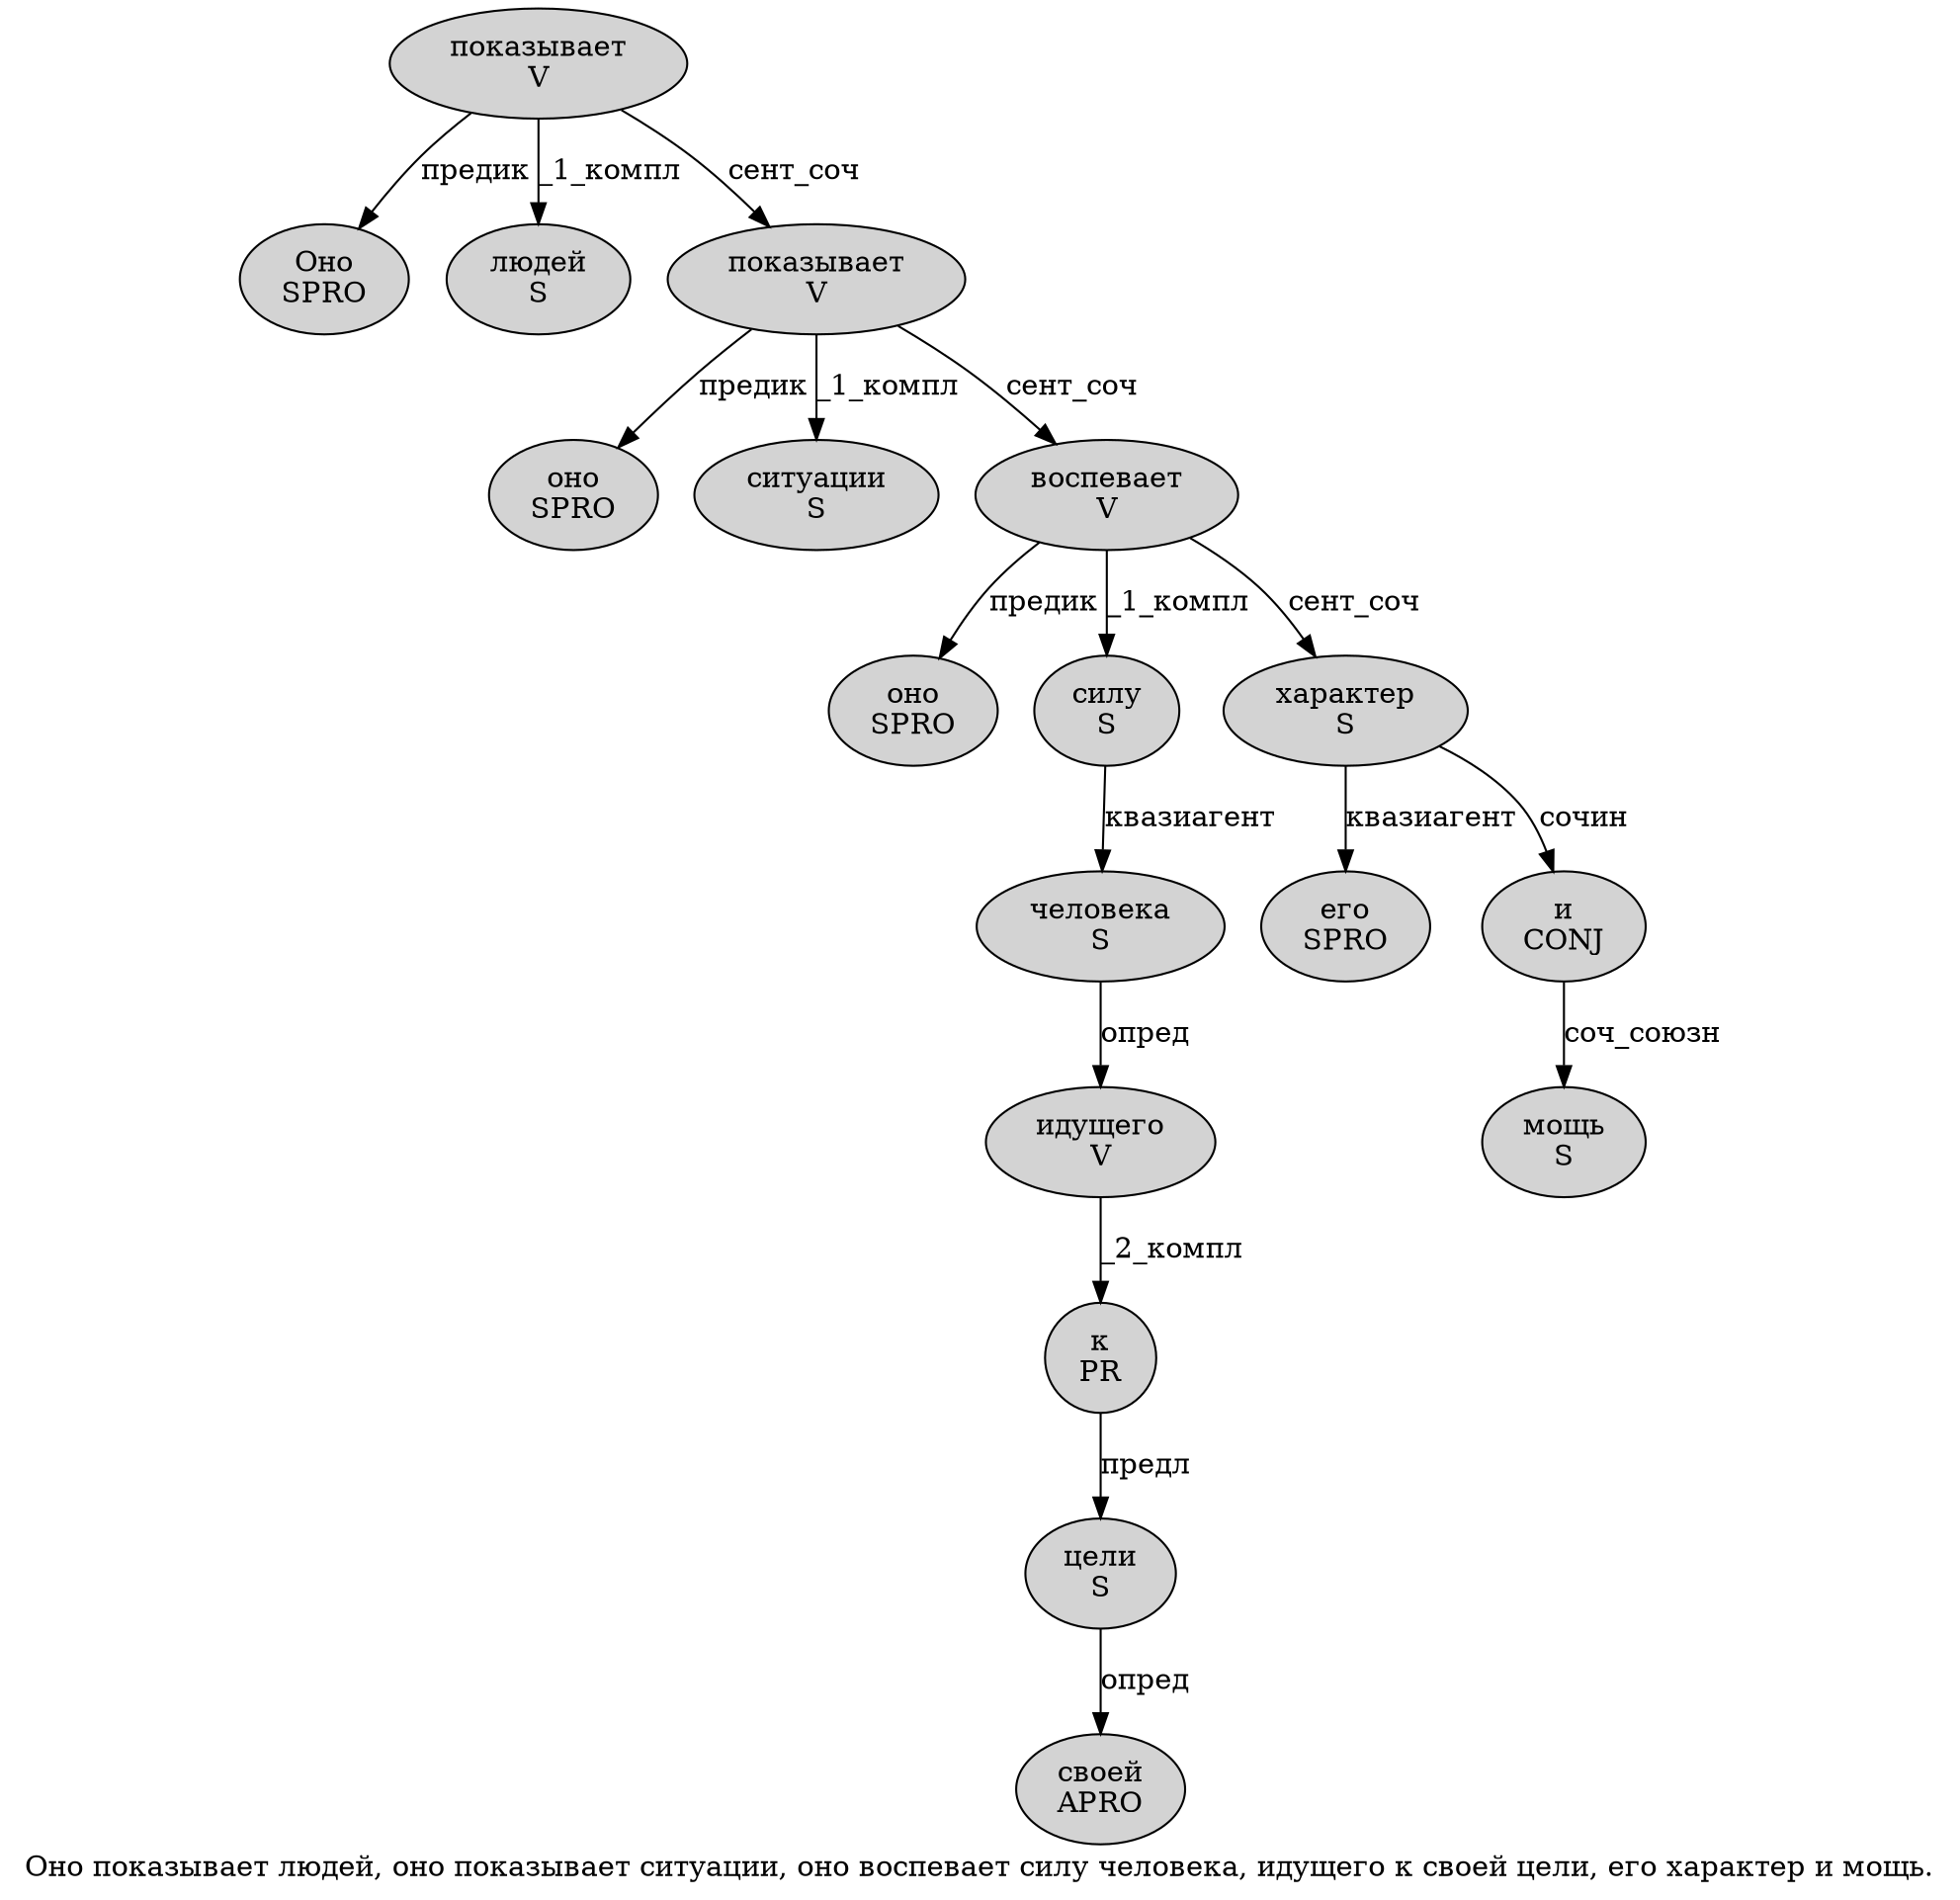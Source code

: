 digraph SENTENCE_427 {
	graph [label="Оно показывает людей, оно показывает ситуации, оно воспевает силу человека, идущего к своей цели, его характер и мощь."]
	node [style=filled]
		0 [label="Оно
SPRO" color="" fillcolor=lightgray penwidth=1 shape=ellipse]
		1 [label="показывает
V" color="" fillcolor=lightgray penwidth=1 shape=ellipse]
		2 [label="людей
S" color="" fillcolor=lightgray penwidth=1 shape=ellipse]
		4 [label="оно
SPRO" color="" fillcolor=lightgray penwidth=1 shape=ellipse]
		5 [label="показывает
V" color="" fillcolor=lightgray penwidth=1 shape=ellipse]
		6 [label="ситуации
S" color="" fillcolor=lightgray penwidth=1 shape=ellipse]
		8 [label="оно
SPRO" color="" fillcolor=lightgray penwidth=1 shape=ellipse]
		9 [label="воспевает
V" color="" fillcolor=lightgray penwidth=1 shape=ellipse]
		10 [label="силу
S" color="" fillcolor=lightgray penwidth=1 shape=ellipse]
		11 [label="человека
S" color="" fillcolor=lightgray penwidth=1 shape=ellipse]
		13 [label="идущего
V" color="" fillcolor=lightgray penwidth=1 shape=ellipse]
		14 [label="к
PR" color="" fillcolor=lightgray penwidth=1 shape=ellipse]
		15 [label="своей
APRO" color="" fillcolor=lightgray penwidth=1 shape=ellipse]
		16 [label="цели
S" color="" fillcolor=lightgray penwidth=1 shape=ellipse]
		18 [label="его
SPRO" color="" fillcolor=lightgray penwidth=1 shape=ellipse]
		19 [label="характер
S" color="" fillcolor=lightgray penwidth=1 shape=ellipse]
		20 [label="и
CONJ" color="" fillcolor=lightgray penwidth=1 shape=ellipse]
		21 [label="мощь
S" color="" fillcolor=lightgray penwidth=1 shape=ellipse]
			5 -> 4 [label="предик"]
			5 -> 6 [label="_1_компл"]
			5 -> 9 [label="сент_соч"]
			10 -> 11 [label="квазиагент"]
			20 -> 21 [label="соч_союзн"]
			9 -> 8 [label="предик"]
			9 -> 10 [label="_1_компл"]
			9 -> 19 [label="сент_соч"]
			19 -> 18 [label="квазиагент"]
			19 -> 20 [label="сочин"]
			16 -> 15 [label="опред"]
			14 -> 16 [label="предл"]
			1 -> 0 [label="предик"]
			1 -> 2 [label="_1_компл"]
			1 -> 5 [label="сент_соч"]
			13 -> 14 [label="_2_компл"]
			11 -> 13 [label="опред"]
}